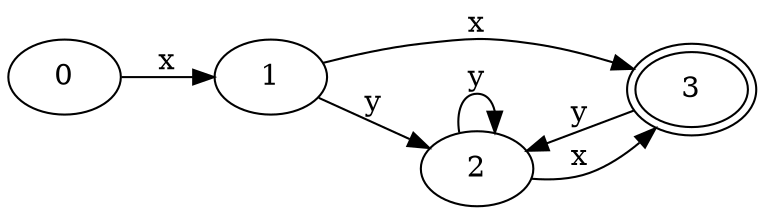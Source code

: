 digraph G {
    layout=dot;
    ordering=out;
    rankdir="LR";

    s0 [label="0"];
    s1 [label="1"];
    s3 [label="2"];
    s2 [label="3", peripheries=2];

    s0 -> s1 [label=x]
    s1 -> s2 [label=x]
    s1 -> s3 [label=y]
    s2 -> s3 [label=y]
    s3 -> s2 [label=x]
    s3 -> s3 [label=y]
}
